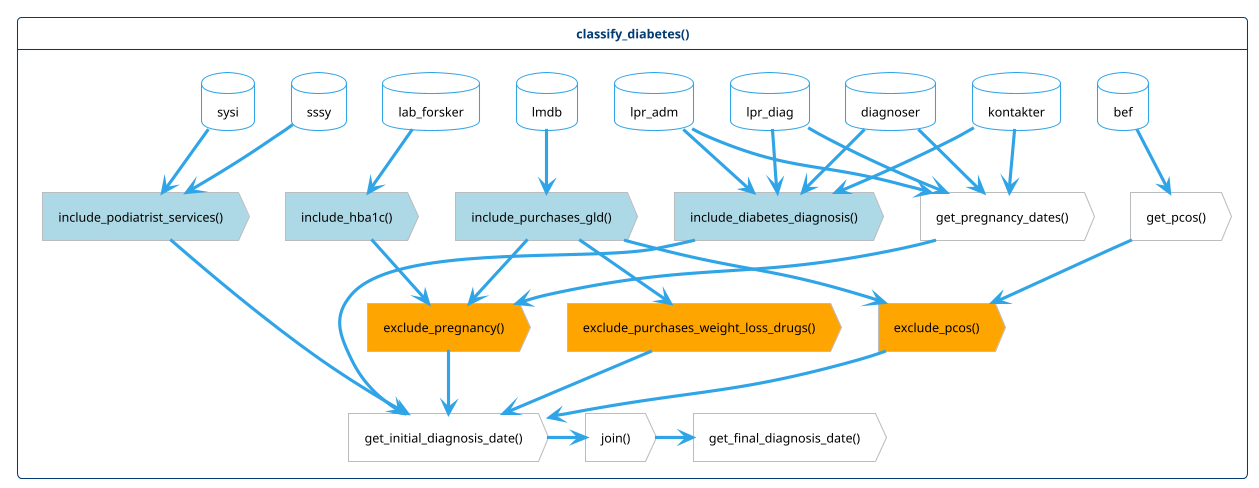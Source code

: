 @startuml diabetes-population-functions 
!theme cerulean-outline
<style>
action {
    FontColor black
}
database {
    FontColor black
}
.inclusion {
    BackgroundColor lightblue
}
.exclusion {
    BackgroundColor orange
}
</style>

hide <<inclusion>> stereotype
hide <<exclusion>> stereotype

card classify_diabetes() as cd {
    together {
        database sssy
        database sysi
        database lpr_diag
        database lpr_adm
        database lmdb
        database lab_forsker
        database kontakter
        database diagnoser
        database bef
    }

    action "get_pregnancy_dates()" as pregnancy
    action "get_pcos()" as pcos
    action "get_initial_diagnosis_date()" as first_date
    action "get_final_diagnosis_date()" as final_date
    action "join()" as join

    together {
        action "exclude_pregnancy()" as ex_pregnancy <<exclusion>>
        action "exclude_purchases_weight_loss_drugs()" as ex_wld <<exclusion>>
        action "exclude_pcos()" as ex_pcos <<exclusion>>
    }

    together {
        action "include_hba1c()" as in_hba1c <<inclusion>>
        action "include_diabetes_diagnosis()" as in_diagnosis <<inclusion>>
        action "include_podiatrist_services()" as in_podiatrist <<inclusion>>
        action "include_purchases_gld()" as in_gld <<inclusion>>
    }

    lab_forsker --> in_hba1c
    in_hba1c --> ex_pregnancy

    lpr_diag --> pregnancy
    lpr_adm --> pregnancy
    kontakter --> pregnancy
    diagnoser --> pregnancy
    pregnancy -> ex_pregnancy

    lpr_diag --> in_diagnosis
    lpr_adm --> in_diagnosis
    kontakter --> in_diagnosis
    diagnoser --> in_diagnosis

    sssy --> in_podiatrist
    sysi --> in_podiatrist
    
    lmdb --> in_gld
    in_gld --> ex_pregnancy
    in_gld --> ex_wld

    bef --> pcos
    in_gld --> ex_pcos
    pcos --> ex_pcos

    ex_wld --> first_date
    ex_pregnancy --> first_date
    ex_pcos --> first_date
    in_podiatrist --> first_date
    in_diagnosis --> first_date

    first_date -> join
    join -> final_date
}
@enduml
